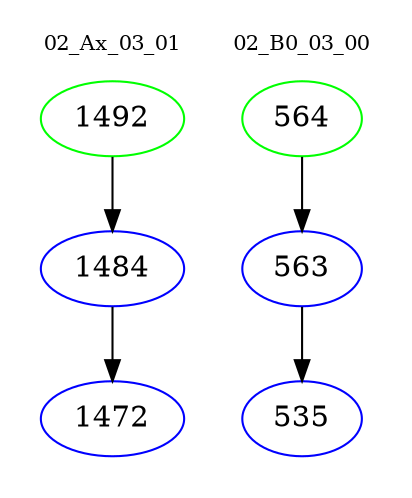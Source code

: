 digraph{
subgraph cluster_0 {
color = white
label = "02_Ax_03_01";
fontsize=10;
T0_1492 [label="1492", color="green"]
T0_1492 -> T0_1484 [color="black"]
T0_1484 [label="1484", color="blue"]
T0_1484 -> T0_1472 [color="black"]
T0_1472 [label="1472", color="blue"]
}
subgraph cluster_1 {
color = white
label = "02_B0_03_00";
fontsize=10;
T1_564 [label="564", color="green"]
T1_564 -> T1_563 [color="black"]
T1_563 [label="563", color="blue"]
T1_563 -> T1_535 [color="black"]
T1_535 [label="535", color="blue"]
}
}
